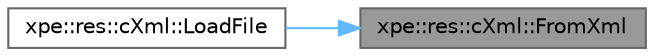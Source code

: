 digraph "xpe::res::cXml::FromXml"
{
 // LATEX_PDF_SIZE
  bgcolor="transparent";
  edge [fontname=Helvetica,fontsize=10,labelfontname=Helvetica,labelfontsize=10];
  node [fontname=Helvetica,fontsize=10,shape=box,height=0.2,width=0.4];
  rankdir="RL";
  Node1 [id="Node000001",label="xpe::res::cXml::FromXml",height=0.2,width=0.4,color="gray40", fillcolor="grey60", style="filled", fontcolor="black",tooltip=" "];
  Node1 -> Node2 [id="edge3_Node000001_Node000002",dir="back",color="steelblue1",style="solid",tooltip=" "];
  Node2 [id="Node000002",label="xpe::res::cXml::LoadFile",height=0.2,width=0.4,color="grey40", fillcolor="white", style="filled",URL="$classxpe_1_1res_1_1c_xml.html#a47e4be13468d499a782a8f9bf25c3602",tooltip=" "];
}
